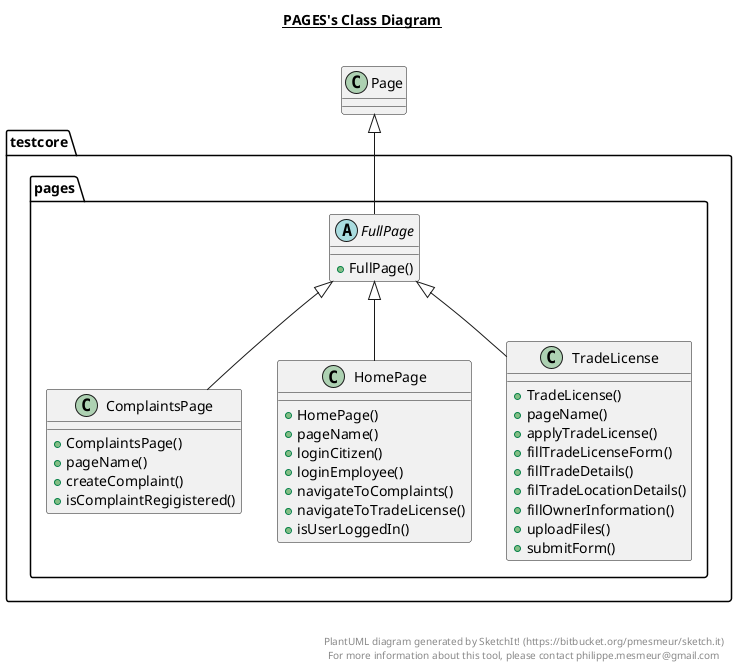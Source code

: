 @startuml

title __PAGES's Class Diagram__\n

  package testcore.pages {
    class ComplaintsPage {
        + ComplaintsPage()
        + pageName()
        + createComplaint()
        + isComplaintRegigistered()
    }
  }
  

  package testcore.pages {
    abstract class FullPage {
        + FullPage()
    }
  }
  

  package testcore.pages {
    class HomePage {
        + HomePage()
        + pageName()
        + loginCitizen()
        + loginEmployee()
        + navigateToComplaints()
        + navigateToTradeLicense()
        + isUserLoggedIn()
    }
  }
  

  package testcore.pages {
    class TradeLicense {
        + TradeLicense()
        + pageName()
        + applyTradeLicense()
        + fillTradeLicenseForm()
        + fillTradeDetails()
        + filTradeLocationDetails()
        + fillOwnerInformation()
        + uploadFiles()
        + submitForm()
    }
  }
  

  ComplaintsPage -up-|> FullPage
  FullPage -up-|> Page
  HomePage -up-|> FullPage
  TradeLicense -up-|> FullPage


right footer


PlantUML diagram generated by SketchIt! (https://bitbucket.org/pmesmeur/sketch.it)
For more information about this tool, please contact philippe.mesmeur@gmail.com
endfooter

@enduml
